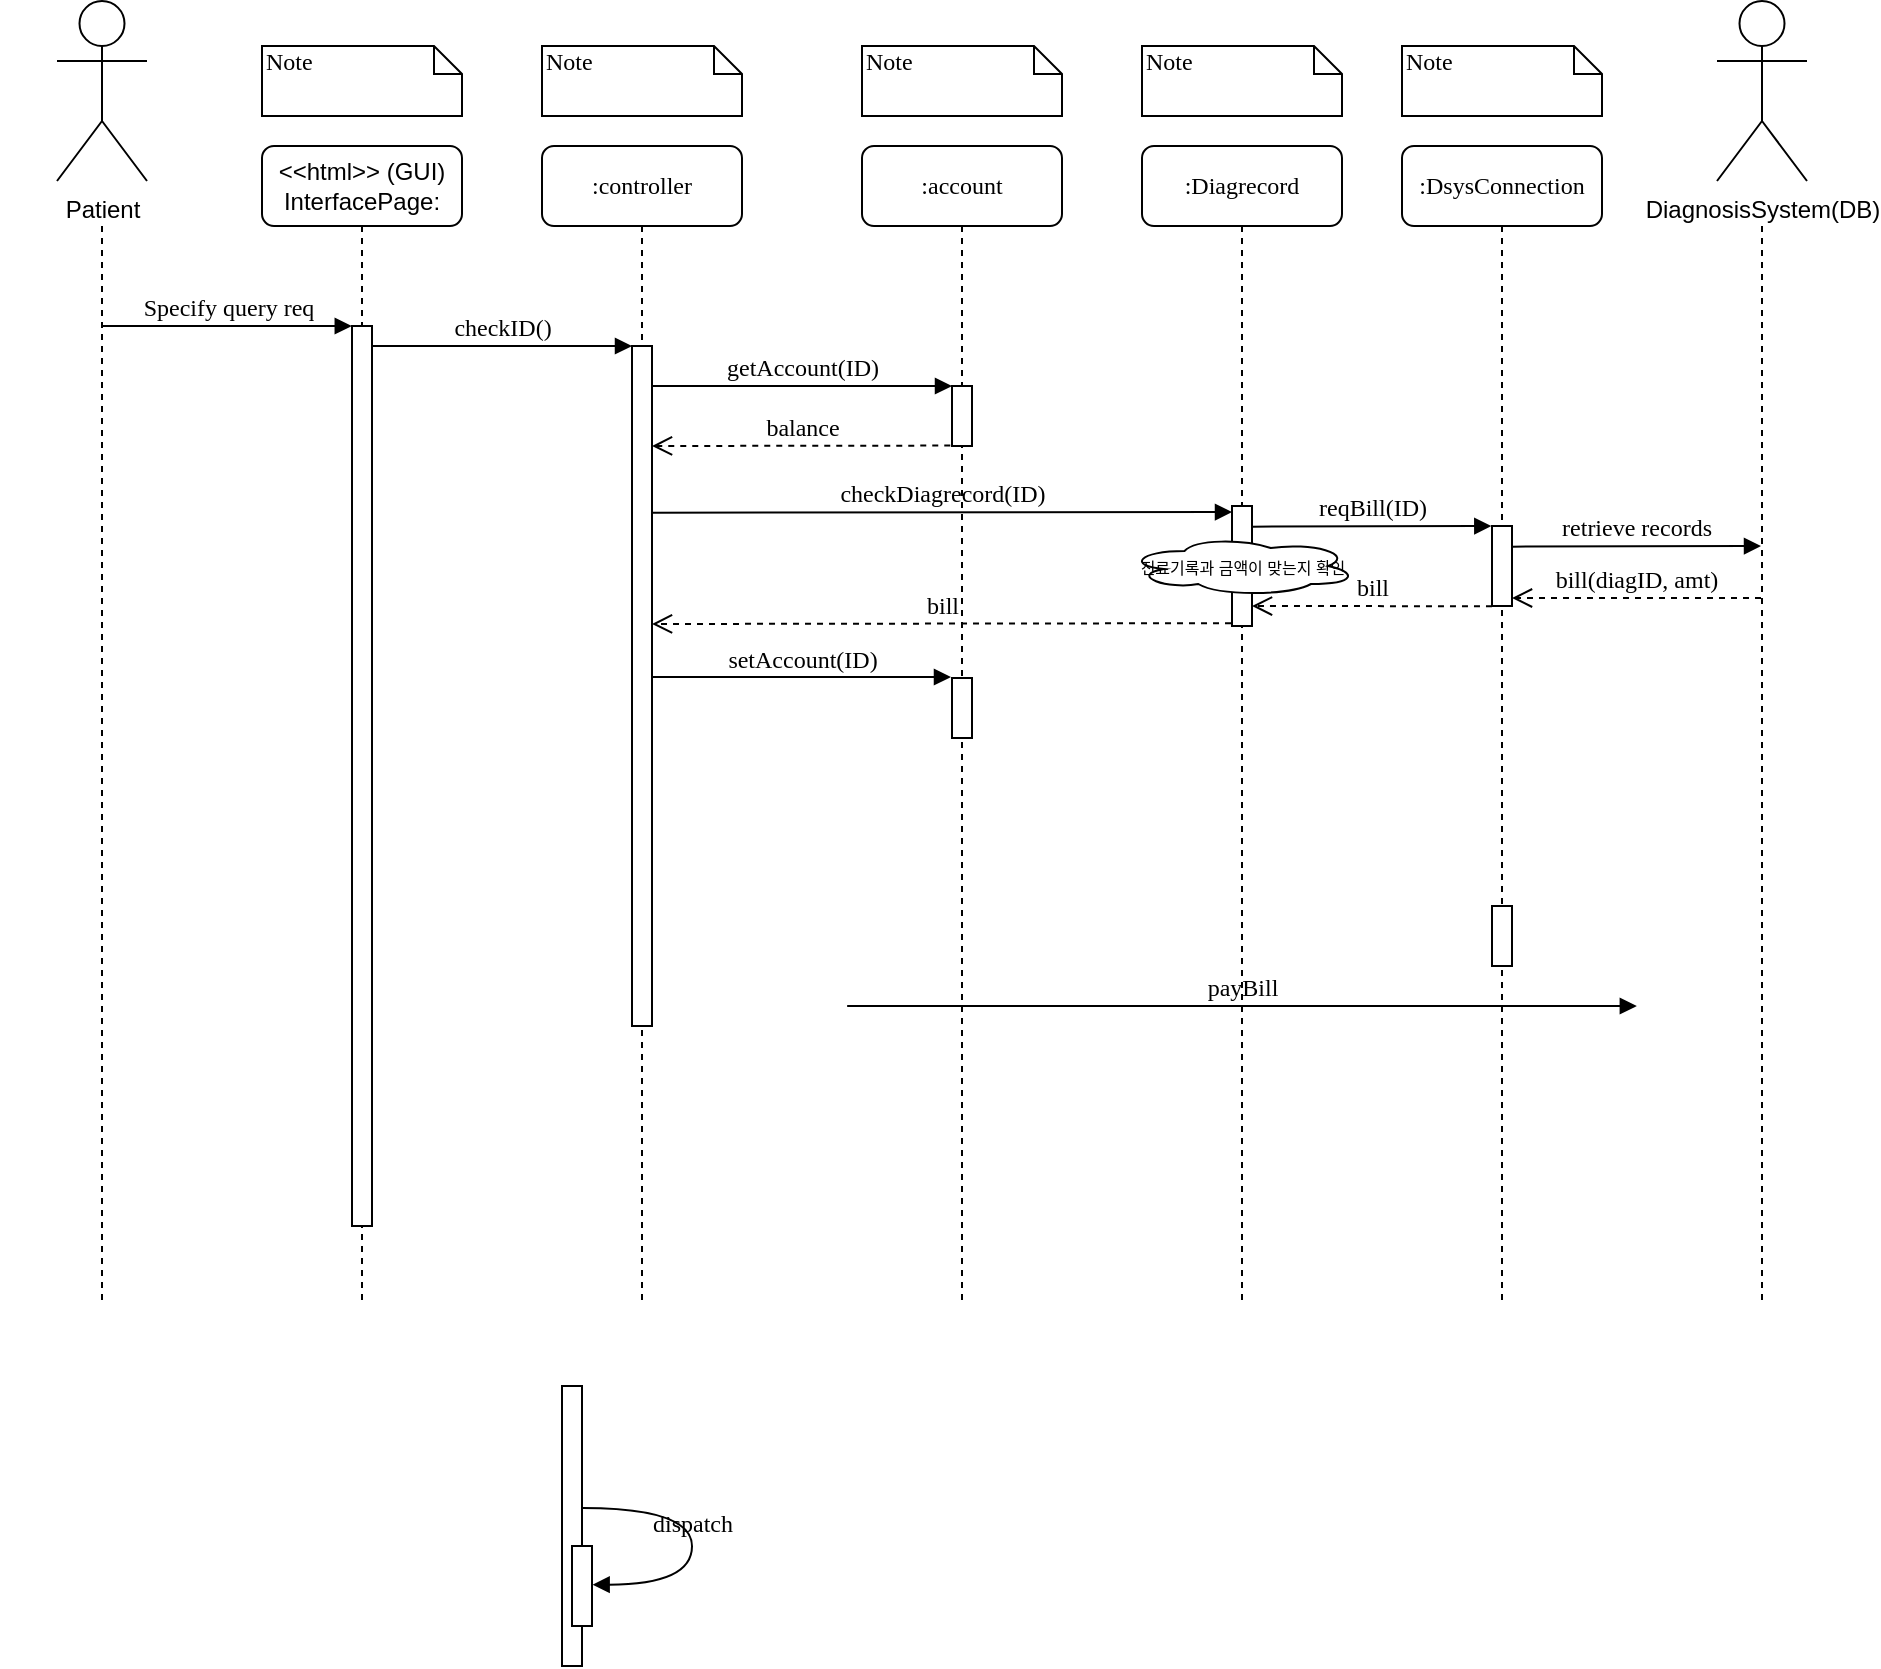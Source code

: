 <mxfile version="14.6.9" type="github">
  <diagram name="Page-1" id="13e1069c-82ec-6db2-03f1-153e76fe0fe0">
    <mxGraphModel dx="1816" dy="450" grid="1" gridSize="10" guides="1" tooltips="1" connect="1" arrows="1" fold="1" page="1" pageScale="1" pageWidth="1100" pageHeight="850" background="#ffffff" math="0" shadow="0">
      <root>
        <mxCell id="0" />
        <mxCell id="1" parent="0" />
        <mxCell id="7baba1c4bc27f4b0-2" value=":controller" style="shape=umlLifeline;perimeter=lifelinePerimeter;whiteSpace=wrap;html=1;container=1;collapsible=0;recursiveResize=0;outlineConnect=0;rounded=1;shadow=0;comic=0;labelBackgroundColor=none;strokeWidth=1;fontFamily=Verdana;fontSize=12;align=center;" parent="1" vertex="1">
          <mxGeometry x="240" y="80" width="100" height="580" as="geometry" />
        </mxCell>
        <mxCell id="7baba1c4bc27f4b0-10" value="" style="html=1;points=[];perimeter=orthogonalPerimeter;rounded=0;shadow=0;comic=0;labelBackgroundColor=none;strokeWidth=1;fontFamily=Verdana;fontSize=12;align=center;" parent="7baba1c4bc27f4b0-2" vertex="1">
          <mxGeometry x="45" y="100" width="10" height="340" as="geometry" />
        </mxCell>
        <mxCell id="7baba1c4bc27f4b0-3" value=":account" style="shape=umlLifeline;perimeter=lifelinePerimeter;whiteSpace=wrap;html=1;container=1;collapsible=0;recursiveResize=0;outlineConnect=0;rounded=1;shadow=0;comic=0;labelBackgroundColor=none;strokeWidth=1;fontFamily=Verdana;fontSize=12;align=center;" parent="1" vertex="1">
          <mxGeometry x="400" y="80" width="100" height="580" as="geometry" />
        </mxCell>
        <mxCell id="7baba1c4bc27f4b0-13" value="" style="html=1;points=[];perimeter=orthogonalPerimeter;rounded=0;shadow=0;comic=0;labelBackgroundColor=none;strokeWidth=1;fontFamily=Verdana;fontSize=12;align=center;" parent="7baba1c4bc27f4b0-3" vertex="1">
          <mxGeometry x="45" y="120" width="10" height="30" as="geometry" />
        </mxCell>
        <mxCell id="7baba1c4bc27f4b0-4" value=":Diagrecord" style="shape=umlLifeline;perimeter=lifelinePerimeter;whiteSpace=wrap;html=1;container=1;collapsible=0;recursiveResize=0;outlineConnect=0;rounded=1;shadow=0;comic=0;labelBackgroundColor=none;strokeWidth=1;fontFamily=Verdana;fontSize=12;align=center;" parent="1" vertex="1">
          <mxGeometry x="540" y="80" width="100" height="580" as="geometry" />
        </mxCell>
        <mxCell id="7baba1c4bc27f4b0-7" value=":DsysConnection" style="shape=umlLifeline;perimeter=lifelinePerimeter;whiteSpace=wrap;html=1;container=1;collapsible=0;recursiveResize=0;outlineConnect=0;rounded=1;shadow=0;comic=0;labelBackgroundColor=none;strokeWidth=1;fontFamily=Verdana;fontSize=12;align=center;" parent="1" vertex="1">
          <mxGeometry x="670" y="80" width="100" height="580" as="geometry" />
        </mxCell>
        <mxCell id="7baba1c4bc27f4b0-8" value="&lt;font face=&quot;Helvetica&quot;&gt;&amp;lt;&amp;lt;html&amp;gt;&amp;gt; (GUI)&lt;br&gt;InterfacePage:&lt;/font&gt;" style="shape=umlLifeline;perimeter=lifelinePerimeter;whiteSpace=wrap;html=1;container=1;collapsible=0;recursiveResize=0;outlineConnect=0;rounded=1;shadow=0;comic=0;labelBackgroundColor=none;strokeWidth=1;fontFamily=Verdana;fontSize=12;align=center;" parent="1" vertex="1">
          <mxGeometry x="100" y="80" width="100" height="580" as="geometry" />
        </mxCell>
        <mxCell id="7baba1c4bc27f4b0-9" value="" style="html=1;points=[];perimeter=orthogonalPerimeter;rounded=0;shadow=0;comic=0;labelBackgroundColor=none;strokeWidth=1;fontFamily=Verdana;fontSize=12;align=center;" parent="7baba1c4bc27f4b0-8" vertex="1">
          <mxGeometry x="45" y="90" width="10" height="450" as="geometry" />
        </mxCell>
        <mxCell id="7baba1c4bc27f4b0-16" value="" style="html=1;points=[];perimeter=orthogonalPerimeter;rounded=0;shadow=0;comic=0;labelBackgroundColor=none;strokeWidth=1;fontFamily=Verdana;fontSize=12;align=center;" parent="1" vertex="1">
          <mxGeometry x="585" y="260" width="10" height="60" as="geometry" />
        </mxCell>
        <mxCell id="7baba1c4bc27f4b0-22" value="" style="html=1;points=[];perimeter=orthogonalPerimeter;rounded=0;shadow=0;comic=0;labelBackgroundColor=none;strokeWidth=1;fontFamily=Verdana;fontSize=12;align=center;" parent="1" vertex="1">
          <mxGeometry x="250" y="700" width="10" height="140" as="geometry" />
        </mxCell>
        <mxCell id="7baba1c4bc27f4b0-25" value="" style="html=1;points=[];perimeter=orthogonalPerimeter;rounded=0;shadow=0;comic=0;labelBackgroundColor=none;strokeColor=#000000;strokeWidth=1;fillColor=#FFFFFF;fontFamily=Verdana;fontSize=12;fontColor=#000000;align=center;" parent="1" vertex="1">
          <mxGeometry x="715" y="460" width="10" height="30" as="geometry" />
        </mxCell>
        <mxCell id="7baba1c4bc27f4b0-11" value="checkID()" style="html=1;verticalAlign=bottom;endArrow=block;entryX=0;entryY=0;labelBackgroundColor=none;fontFamily=Verdana;fontSize=12;edgeStyle=elbowEdgeStyle;elbow=vertical;" parent="1" source="7baba1c4bc27f4b0-9" target="7baba1c4bc27f4b0-10" edge="1">
          <mxGeometry relative="1" as="geometry">
            <mxPoint x="220" y="190" as="sourcePoint" />
          </mxGeometry>
        </mxCell>
        <mxCell id="7baba1c4bc27f4b0-14" value="getAccount(ID)" style="html=1;verticalAlign=bottom;endArrow=block;entryX=0;entryY=0;labelBackgroundColor=none;fontFamily=Verdana;fontSize=12;edgeStyle=elbowEdgeStyle;elbow=vertical;" parent="1" source="7baba1c4bc27f4b0-10" target="7baba1c4bc27f4b0-13" edge="1">
          <mxGeometry relative="1" as="geometry">
            <mxPoint x="370" y="200" as="sourcePoint" />
          </mxGeometry>
        </mxCell>
        <mxCell id="7baba1c4bc27f4b0-37" value="" style="html=1;points=[];perimeter=orthogonalPerimeter;rounded=0;shadow=0;comic=0;labelBackgroundColor=none;strokeWidth=1;fontFamily=Verdana;fontSize=12;align=center;" parent="1" vertex="1">
          <mxGeometry x="255" y="780" width="10" height="40" as="geometry" />
        </mxCell>
        <mxCell id="7baba1c4bc27f4b0-39" value="dispatch" style="html=1;verticalAlign=bottom;endArrow=block;labelBackgroundColor=none;fontFamily=Verdana;fontSize=12;elbow=vertical;edgeStyle=orthogonalEdgeStyle;curved=1;entryX=1;entryY=0.286;entryPerimeter=0;exitX=1.038;exitY=0.345;exitPerimeter=0;" parent="1" edge="1">
          <mxGeometry relative="1" as="geometry">
            <mxPoint x="260.333" y="761" as="sourcePoint" />
            <mxPoint x="265.333" y="799.333" as="targetPoint" />
            <Array as="points">
              <mxPoint x="315" y="761" />
              <mxPoint x="315" y="799" />
            </Array>
          </mxGeometry>
        </mxCell>
        <mxCell id="7baba1c4bc27f4b0-40" value="Note" style="shape=note;whiteSpace=wrap;html=1;size=14;verticalAlign=top;align=left;spacingTop=-6;rounded=0;shadow=0;comic=0;labelBackgroundColor=none;strokeWidth=1;fontFamily=Verdana;fontSize=12" parent="1" vertex="1">
          <mxGeometry x="100" y="30" width="100" height="35" as="geometry" />
        </mxCell>
        <mxCell id="7baba1c4bc27f4b0-41" value="Note" style="shape=note;whiteSpace=wrap;html=1;size=14;verticalAlign=top;align=left;spacingTop=-6;rounded=0;shadow=0;comic=0;labelBackgroundColor=none;strokeWidth=1;fontFamily=Verdana;fontSize=12" parent="1" vertex="1">
          <mxGeometry x="240" y="30" width="100" height="35" as="geometry" />
        </mxCell>
        <mxCell id="7baba1c4bc27f4b0-42" value="Note" style="shape=note;whiteSpace=wrap;html=1;size=14;verticalAlign=top;align=left;spacingTop=-6;rounded=0;shadow=0;comic=0;labelBackgroundColor=none;strokeWidth=1;fontFamily=Verdana;fontSize=12" parent="1" vertex="1">
          <mxGeometry x="400" y="30" width="100" height="35" as="geometry" />
        </mxCell>
        <mxCell id="7baba1c4bc27f4b0-43" value="Note" style="shape=note;whiteSpace=wrap;html=1;size=14;verticalAlign=top;align=left;spacingTop=-6;rounded=0;shadow=0;comic=0;labelBackgroundColor=none;strokeWidth=1;fontFamily=Verdana;fontSize=12" parent="1" vertex="1">
          <mxGeometry x="540" y="30" width="100" height="35" as="geometry" />
        </mxCell>
        <mxCell id="7baba1c4bc27f4b0-46" value="Note" style="shape=note;whiteSpace=wrap;html=1;size=14;verticalAlign=top;align=left;spacingTop=-6;rounded=0;shadow=0;comic=0;labelBackgroundColor=none;strokeWidth=1;fontFamily=Verdana;fontSize=12" parent="1" vertex="1">
          <mxGeometry x="670" y="30" width="100" height="35" as="geometry" />
        </mxCell>
        <mxCell id="2WJHfaqeJIH-B89SLFSa-1" value="" style="shape=umlLifeline;perimeter=lifelinePerimeter;whiteSpace=wrap;html=1;container=0;collapsible=0;recursiveResize=0;outlineConnect=0;rounded=1;shadow=0;comic=0;labelBackgroundColor=none;strokeWidth=1;fontFamily=Verdana;fontSize=12;align=center;size=0;" vertex="1" parent="1">
          <mxGeometry x="-30" y="120" width="100" height="540" as="geometry" />
        </mxCell>
        <mxCell id="2WJHfaqeJIH-B89SLFSa-3" value="Patient" style="shape=umlActor;verticalLabelPosition=bottom;verticalAlign=top;html=1;outlineConnect=0;" vertex="1" parent="1">
          <mxGeometry x="-2.5" y="7.5" width="45" height="90" as="geometry" />
        </mxCell>
        <mxCell id="2WJHfaqeJIH-B89SLFSa-4" value="" style="shape=umlLifeline;perimeter=lifelinePerimeter;whiteSpace=wrap;html=1;container=0;collapsible=0;recursiveResize=0;outlineConnect=0;rounded=1;shadow=0;comic=0;labelBackgroundColor=none;strokeWidth=1;fontFamily=Verdana;fontSize=12;align=center;size=0;" vertex="1" parent="1">
          <mxGeometry x="800" y="120" width="100" height="540" as="geometry" />
        </mxCell>
        <mxCell id="2WJHfaqeJIH-B89SLFSa-5" value="DiagnosisSystem(DB)&lt;br&gt;" style="shape=umlActor;verticalLabelPosition=bottom;verticalAlign=top;html=1;outlineConnect=0;" vertex="1" parent="1">
          <mxGeometry x="827.5" y="7.5" width="45" height="90" as="geometry" />
        </mxCell>
        <mxCell id="2WJHfaqeJIH-B89SLFSa-7" value="Specify query req" style="html=1;verticalAlign=bottom;endArrow=block;labelBackgroundColor=none;fontFamily=Verdana;fontSize=12;edgeStyle=elbowEdgeStyle;elbow=vertical;entryX=-0.011;entryY=0.001;entryDx=0;entryDy=0;entryPerimeter=0;" edge="1" parent="1" source="2WJHfaqeJIH-B89SLFSa-1" target="7baba1c4bc27f4b0-9">
          <mxGeometry relative="1" as="geometry">
            <mxPoint x="165" y="190.059" as="sourcePoint" />
            <mxPoint x="140" y="190" as="targetPoint" />
            <Array as="points">
              <mxPoint x="120" y="170" />
            </Array>
          </mxGeometry>
        </mxCell>
        <mxCell id="2WJHfaqeJIH-B89SLFSa-9" value="balance" style="html=1;verticalAlign=bottom;endArrow=open;dashed=1;endSize=8;labelBackgroundColor=none;fontFamily=Verdana;fontSize=12;edgeStyle=elbowEdgeStyle;elbow=vertical;exitX=-0.087;exitY=0.993;exitDx=0;exitDy=0;exitPerimeter=0;" edge="1" parent="1" source="7baba1c4bc27f4b0-13">
          <mxGeometry relative="1" as="geometry">
            <mxPoint x="295" y="230" as="targetPoint" />
            <Array as="points">
              <mxPoint x="399" y="230" />
              <mxPoint x="374" y="230" />
              <mxPoint x="404" y="230" />
            </Array>
            <mxPoint x="439" y="230" as="sourcePoint" />
          </mxGeometry>
        </mxCell>
        <mxCell id="2WJHfaqeJIH-B89SLFSa-12" value="setAccount(ID)" style="html=1;verticalAlign=bottom;endArrow=block;entryX=-0.051;entryY=-0.006;labelBackgroundColor=none;fontFamily=Verdana;fontSize=12;edgeStyle=elbowEdgeStyle;elbow=vertical;entryDx=0;entryDy=0;entryPerimeter=0;" edge="1" parent="1" target="2WJHfaqeJIH-B89SLFSa-13">
          <mxGeometry relative="1" as="geometry">
            <mxPoint x="295" y="345.5" as="sourcePoint" />
            <mxPoint x="450" y="346" as="targetPoint" />
          </mxGeometry>
        </mxCell>
        <mxCell id="2WJHfaqeJIH-B89SLFSa-13" value="" style="html=1;points=[];perimeter=orthogonalPerimeter;rounded=0;shadow=0;comic=0;labelBackgroundColor=none;strokeWidth=1;fontFamily=Verdana;fontSize=12;align=center;" vertex="1" parent="1">
          <mxGeometry x="445" y="346" width="10" height="30" as="geometry" />
        </mxCell>
        <mxCell id="2WJHfaqeJIH-B89SLFSa-17" value="checkDiagrecord(ID)" style="html=1;verticalAlign=bottom;endArrow=block;labelBackgroundColor=none;fontFamily=Verdana;fontSize=12;edgeStyle=elbowEdgeStyle;elbow=vertical;exitX=1.1;exitY=0.611;exitDx=0;exitDy=0;exitPerimeter=0;" edge="1" parent="1">
          <mxGeometry relative="1" as="geometry">
            <mxPoint x="295" y="263.32" as="sourcePoint" />
            <mxPoint x="585" y="263" as="targetPoint" />
            <Array as="points">
              <mxPoint x="485" y="263" />
            </Array>
          </mxGeometry>
        </mxCell>
        <mxCell id="2WJHfaqeJIH-B89SLFSa-20" value="" style="html=1;points=[];perimeter=orthogonalPerimeter;rounded=0;shadow=0;comic=0;labelBackgroundColor=none;strokeColor=#000000;strokeWidth=1;fillColor=#FFFFFF;fontFamily=Verdana;fontSize=12;fontColor=#000000;align=center;" vertex="1" parent="1">
          <mxGeometry x="715" y="270" width="10" height="40" as="geometry" />
        </mxCell>
        <mxCell id="2WJHfaqeJIH-B89SLFSa-18" value="reqBill(ID)" style="html=1;verticalAlign=bottom;endArrow=block;labelBackgroundColor=none;fontFamily=Verdana;fontSize=12;edgeStyle=elbowEdgeStyle;elbow=vertical;exitX=1.1;exitY=0.611;exitDx=0;exitDy=0;exitPerimeter=0;entryX=-0.035;entryY=0.088;entryDx=0;entryDy=0;entryPerimeter=0;" edge="1" parent="1">
          <mxGeometry relative="1" as="geometry">
            <mxPoint x="595" y="270.32" as="sourcePoint" />
            <mxPoint x="714.65" y="269.64" as="targetPoint" />
            <Array as="points">
              <mxPoint x="785" y="270" />
            </Array>
          </mxGeometry>
        </mxCell>
        <mxCell id="2WJHfaqeJIH-B89SLFSa-15" value="bill(diagID, amt)" style="html=1;verticalAlign=bottom;endArrow=open;dashed=1;endSize=8;labelBackgroundColor=none;fontFamily=Verdana;fontSize=12;" edge="1" parent="1">
          <mxGeometry relative="1" as="geometry">
            <mxPoint x="725" y="306" as="targetPoint" />
            <mxPoint x="849.5" y="306" as="sourcePoint" />
          </mxGeometry>
        </mxCell>
        <mxCell id="2WJHfaqeJIH-B89SLFSa-21" value="retrieve records" style="html=1;verticalAlign=bottom;endArrow=block;labelBackgroundColor=none;fontFamily=Verdana;fontSize=12;edgeStyle=elbowEdgeStyle;elbow=vertical;exitX=1.1;exitY=0.611;exitDx=0;exitDy=0;exitPerimeter=0;" edge="1" parent="1" target="2WJHfaqeJIH-B89SLFSa-4">
          <mxGeometry relative="1" as="geometry">
            <mxPoint x="725" y="280.32" as="sourcePoint" />
            <mxPoint x="844.65" y="279.64" as="targetPoint" />
            <Array as="points">
              <mxPoint x="915" y="280" />
            </Array>
          </mxGeometry>
        </mxCell>
        <mxCell id="2WJHfaqeJIH-B89SLFSa-22" value="payBill" style="html=1;verticalAlign=bottom;endArrow=block;labelBackgroundColor=none;fontFamily=Verdana;fontSize=12;edgeStyle=elbowEdgeStyle;elbow=vertical;exitX=0.966;exitY=0.963;exitDx=0;exitDy=0;exitPerimeter=0;" edge="1" parent="1">
          <mxGeometry relative="1" as="geometry">
            <mxPoint x="392.58" y="510" as="sourcePoint" />
            <mxPoint x="787.42" y="510.11" as="targetPoint" />
          </mxGeometry>
        </mxCell>
        <mxCell id="2WJHfaqeJIH-B89SLFSa-23" value="bill" style="html=1;verticalAlign=bottom;endArrow=open;dashed=1;endSize=8;labelBackgroundColor=none;fontFamily=Verdana;fontSize=12;exitX=-0.001;exitY=1.003;exitDx=0;exitDy=0;exitPerimeter=0;" edge="1" parent="1" source="2WJHfaqeJIH-B89SLFSa-20">
          <mxGeometry relative="1" as="geometry">
            <mxPoint x="595" y="310" as="targetPoint" />
            <mxPoint x="710" y="310" as="sourcePoint" />
          </mxGeometry>
        </mxCell>
        <mxCell id="2WJHfaqeJIH-B89SLFSa-24" value="bill" style="html=1;verticalAlign=bottom;endArrow=open;dashed=1;endSize=8;labelBackgroundColor=none;fontFamily=Verdana;fontSize=12;exitX=-0.049;exitY=0.29;exitDx=0;exitDy=0;exitPerimeter=0;" edge="1" parent="1">
          <mxGeometry relative="1" as="geometry">
            <mxPoint x="295" y="319" as="targetPoint" />
            <mxPoint x="584.51" y="318.6" as="sourcePoint" />
          </mxGeometry>
        </mxCell>
        <mxCell id="2WJHfaqeJIH-B89SLFSa-26" value="&lt;font style=&quot;font-size: 8px&quot;&gt;진료기록과 금액이 맞는지 확인&lt;/font&gt;" style="ellipse;shape=cloud;whiteSpace=wrap;html=1;" vertex="1" parent="1">
          <mxGeometry x="532.5" y="275" width="115" height="30" as="geometry" />
        </mxCell>
      </root>
    </mxGraphModel>
  </diagram>
</mxfile>
